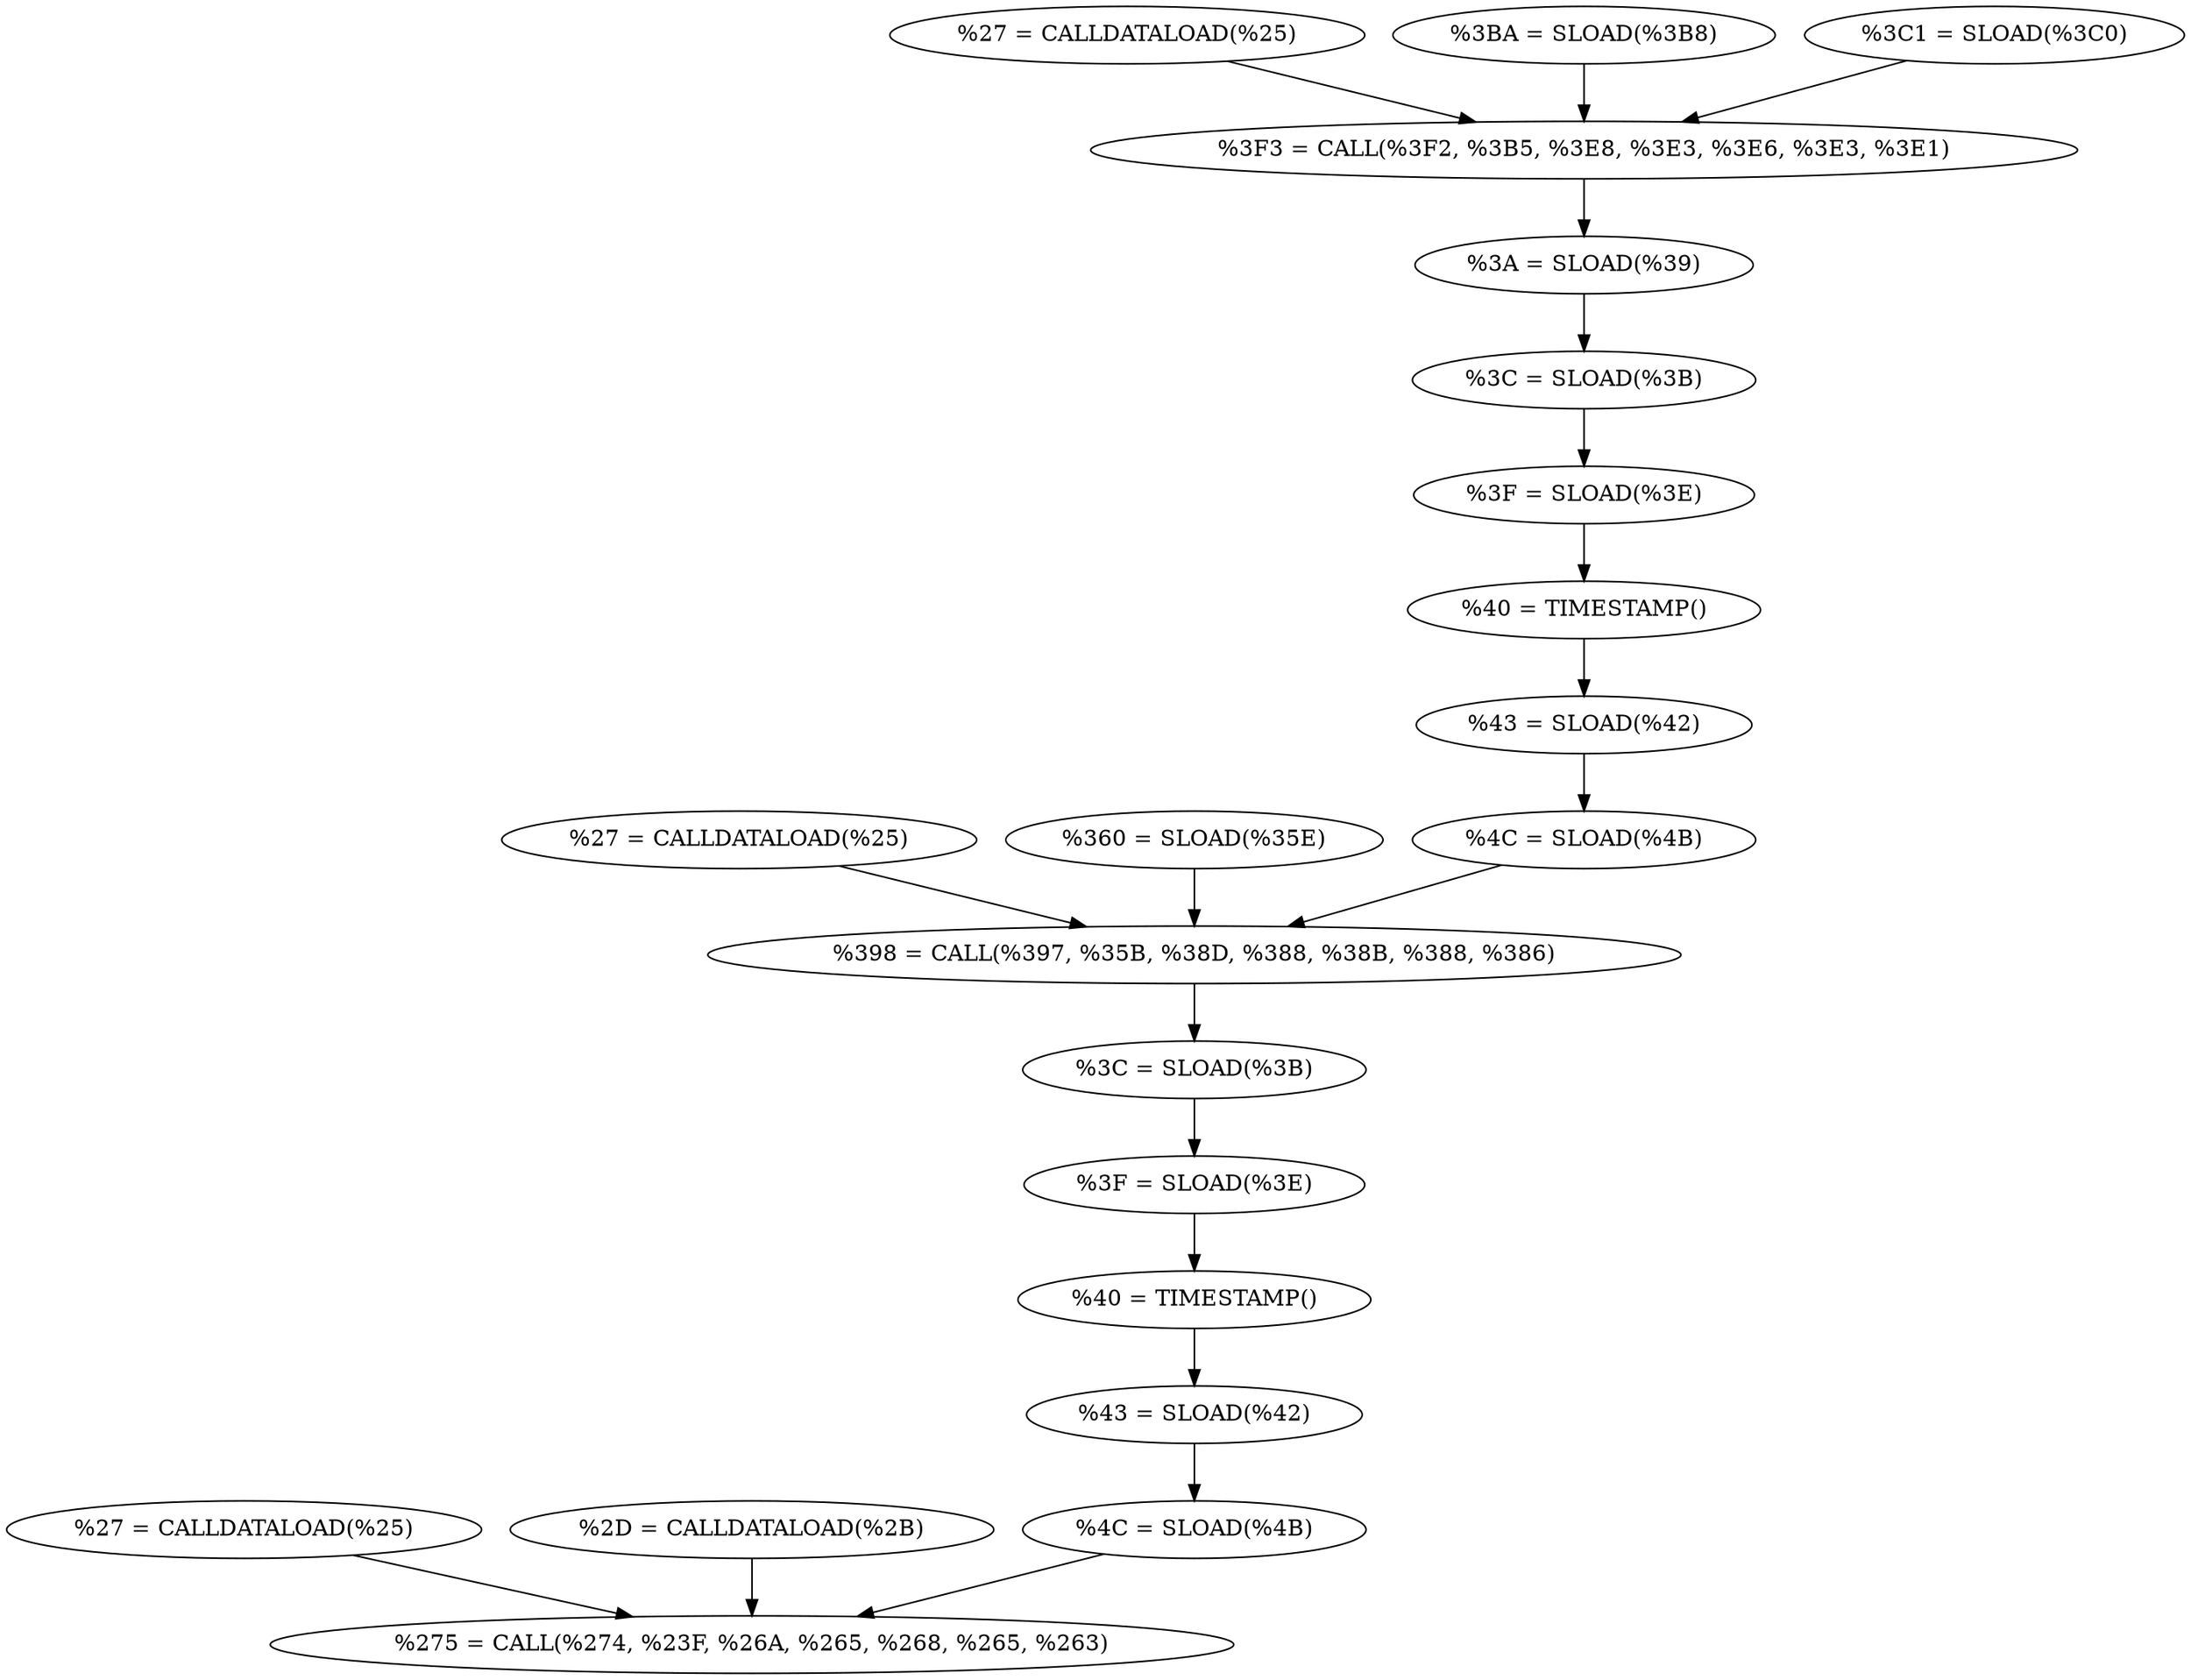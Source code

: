 digraph "graph.cfg.gv" {
subgraph global {
0 [label="%275 = CALL(%274, %23F, %26A, %265, %268, %265, %263)"]
1 [label="%27 = CALLDATALOAD(%25)"]
2 [label="%2D = CALLDATALOAD(%2B)"]
3 [label="%4C = SLOAD(%4B)"]
4 [label="%43 = SLOAD(%42)"]
5 [label="%40 = TIMESTAMP()"]
6 [label="%3F = SLOAD(%3E)"]
7 [label="%3C = SLOAD(%3B)"]
8 [label="%3A = SLOAD(%39)"]
8 [label="%398 = CALL(%397, %35B, %38D, %388, %38B, %388, %386)"]
9 [label="%27 = CALLDATALOAD(%25)"]
10 [label="%360 = SLOAD(%35E)"]
11 [label="%4C = SLOAD(%4B)"]
12 [label="%43 = SLOAD(%42)"]
13 [label="%40 = TIMESTAMP()"]
14 [label="%3F = SLOAD(%3E)"]
15 [label="%3C = SLOAD(%3B)"]
16 [label="%3A = SLOAD(%39)"]
17 [label="%356 = SLOAD(%355)"]
17 [label="%3F3 = CALL(%3F2, %3B5, %3E8, %3E3, %3E6, %3E3, %3E1)"]
18 [label="%27 = CALLDATALOAD(%25)"]
19 [label="%3BA = SLOAD(%3B8)"]
20 [label="%3C1 = SLOAD(%3C0)"]
1->0;
2->0;
3->0;
4->3;
5->4;
6->5;
7->6;
8->7;
9->8;
10->8;
11->8;
12->11;
13->12;
14->13;
15->14;
16->15;
17->16;
18->17;
19->17;
20->17;
}
}digraph "graph.cfg.gv" {
subgraph global {
}
}digraph "graph.cfg.gv" {
subgraph global {
}
}digraph "graph.cfg.gv" {
subgraph global {
}
}digraph "graph.cfg.gv" {
subgraph global {
0 [label="%9F = CALL(%9E, %69, %94, %8F, %92, %8F, %8D)"]
1 [label="%45 = CALLDATALOAD(%3D)"]
2 [label="%4B = CALLDATALOAD(%49)"]
3 [label="%51 = CALLDATALOAD(%4F)"]
4 [label="%63 = TIMESTAMP()"]
5 [label="%55 = CALLDATALOAD(%53)"]
1->0;
2->0;
3->0;
4->3;
5->4;
}
}